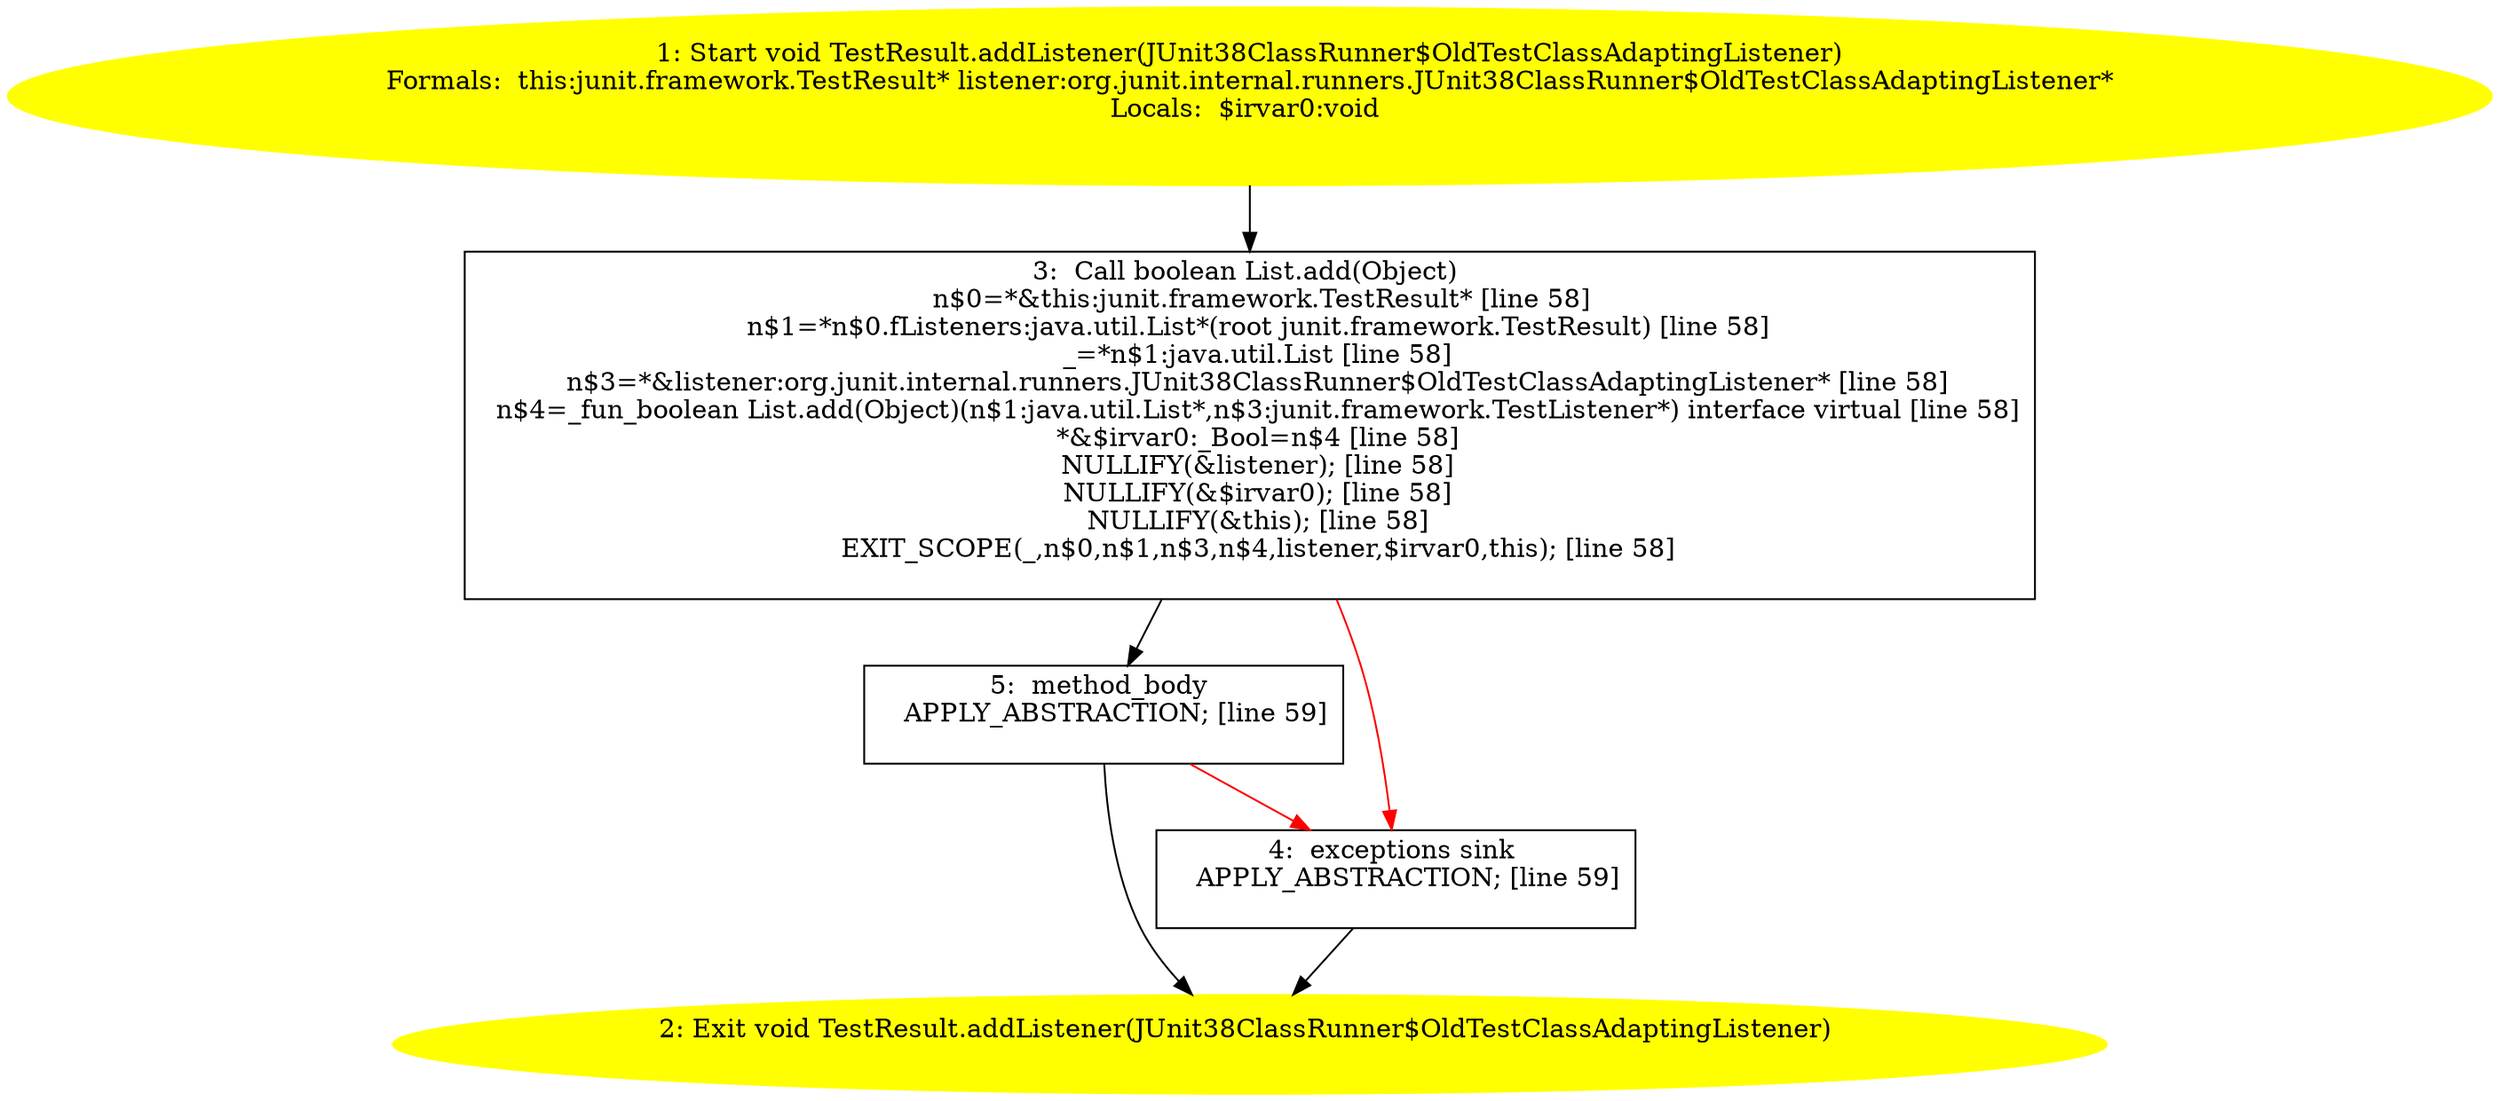 /* @generated */
digraph cfg {
"junit.framework.TestResult.addListener(org.junit.internal.runners.JUnit38ClassRunner$OldTestClassAda.bdcf2860a42f49dc80204ceb60680ae2_1" [label="1: Start void TestResult.addListener(JUnit38ClassRunner$OldTestClassAdaptingListener)\nFormals:  this:junit.framework.TestResult* listener:org.junit.internal.runners.JUnit38ClassRunner$OldTestClassAdaptingListener*\nLocals:  $irvar0:void \n  " color=yellow style=filled]
	

	 "junit.framework.TestResult.addListener(org.junit.internal.runners.JUnit38ClassRunner$OldTestClassAda.bdcf2860a42f49dc80204ceb60680ae2_1" -> "junit.framework.TestResult.addListener(org.junit.internal.runners.JUnit38ClassRunner$OldTestClassAda.bdcf2860a42f49dc80204ceb60680ae2_3" ;
"junit.framework.TestResult.addListener(org.junit.internal.runners.JUnit38ClassRunner$OldTestClassAda.bdcf2860a42f49dc80204ceb60680ae2_2" [label="2: Exit void TestResult.addListener(JUnit38ClassRunner$OldTestClassAdaptingListener) \n  " color=yellow style=filled]
	

"junit.framework.TestResult.addListener(org.junit.internal.runners.JUnit38ClassRunner$OldTestClassAda.bdcf2860a42f49dc80204ceb60680ae2_3" [label="3:  Call boolean List.add(Object) \n   n$0=*&this:junit.framework.TestResult* [line 58]\n  n$1=*n$0.fListeners:java.util.List*(root junit.framework.TestResult) [line 58]\n  _=*n$1:java.util.List [line 58]\n  n$3=*&listener:org.junit.internal.runners.JUnit38ClassRunner$OldTestClassAdaptingListener* [line 58]\n  n$4=_fun_boolean List.add(Object)(n$1:java.util.List*,n$3:junit.framework.TestListener*) interface virtual [line 58]\n  *&$irvar0:_Bool=n$4 [line 58]\n  NULLIFY(&listener); [line 58]\n  NULLIFY(&$irvar0); [line 58]\n  NULLIFY(&this); [line 58]\n  EXIT_SCOPE(_,n$0,n$1,n$3,n$4,listener,$irvar0,this); [line 58]\n " shape="box"]
	

	 "junit.framework.TestResult.addListener(org.junit.internal.runners.JUnit38ClassRunner$OldTestClassAda.bdcf2860a42f49dc80204ceb60680ae2_3" -> "junit.framework.TestResult.addListener(org.junit.internal.runners.JUnit38ClassRunner$OldTestClassAda.bdcf2860a42f49dc80204ceb60680ae2_5" ;
	 "junit.framework.TestResult.addListener(org.junit.internal.runners.JUnit38ClassRunner$OldTestClassAda.bdcf2860a42f49dc80204ceb60680ae2_3" -> "junit.framework.TestResult.addListener(org.junit.internal.runners.JUnit38ClassRunner$OldTestClassAda.bdcf2860a42f49dc80204ceb60680ae2_4" [color="red" ];
"junit.framework.TestResult.addListener(org.junit.internal.runners.JUnit38ClassRunner$OldTestClassAda.bdcf2860a42f49dc80204ceb60680ae2_4" [label="4:  exceptions sink \n   APPLY_ABSTRACTION; [line 59]\n " shape="box"]
	

	 "junit.framework.TestResult.addListener(org.junit.internal.runners.JUnit38ClassRunner$OldTestClassAda.bdcf2860a42f49dc80204ceb60680ae2_4" -> "junit.framework.TestResult.addListener(org.junit.internal.runners.JUnit38ClassRunner$OldTestClassAda.bdcf2860a42f49dc80204ceb60680ae2_2" ;
"junit.framework.TestResult.addListener(org.junit.internal.runners.JUnit38ClassRunner$OldTestClassAda.bdcf2860a42f49dc80204ceb60680ae2_5" [label="5:  method_body \n   APPLY_ABSTRACTION; [line 59]\n " shape="box"]
	

	 "junit.framework.TestResult.addListener(org.junit.internal.runners.JUnit38ClassRunner$OldTestClassAda.bdcf2860a42f49dc80204ceb60680ae2_5" -> "junit.framework.TestResult.addListener(org.junit.internal.runners.JUnit38ClassRunner$OldTestClassAda.bdcf2860a42f49dc80204ceb60680ae2_2" ;
	 "junit.framework.TestResult.addListener(org.junit.internal.runners.JUnit38ClassRunner$OldTestClassAda.bdcf2860a42f49dc80204ceb60680ae2_5" -> "junit.framework.TestResult.addListener(org.junit.internal.runners.JUnit38ClassRunner$OldTestClassAda.bdcf2860a42f49dc80204ceb60680ae2_4" [color="red" ];
}
